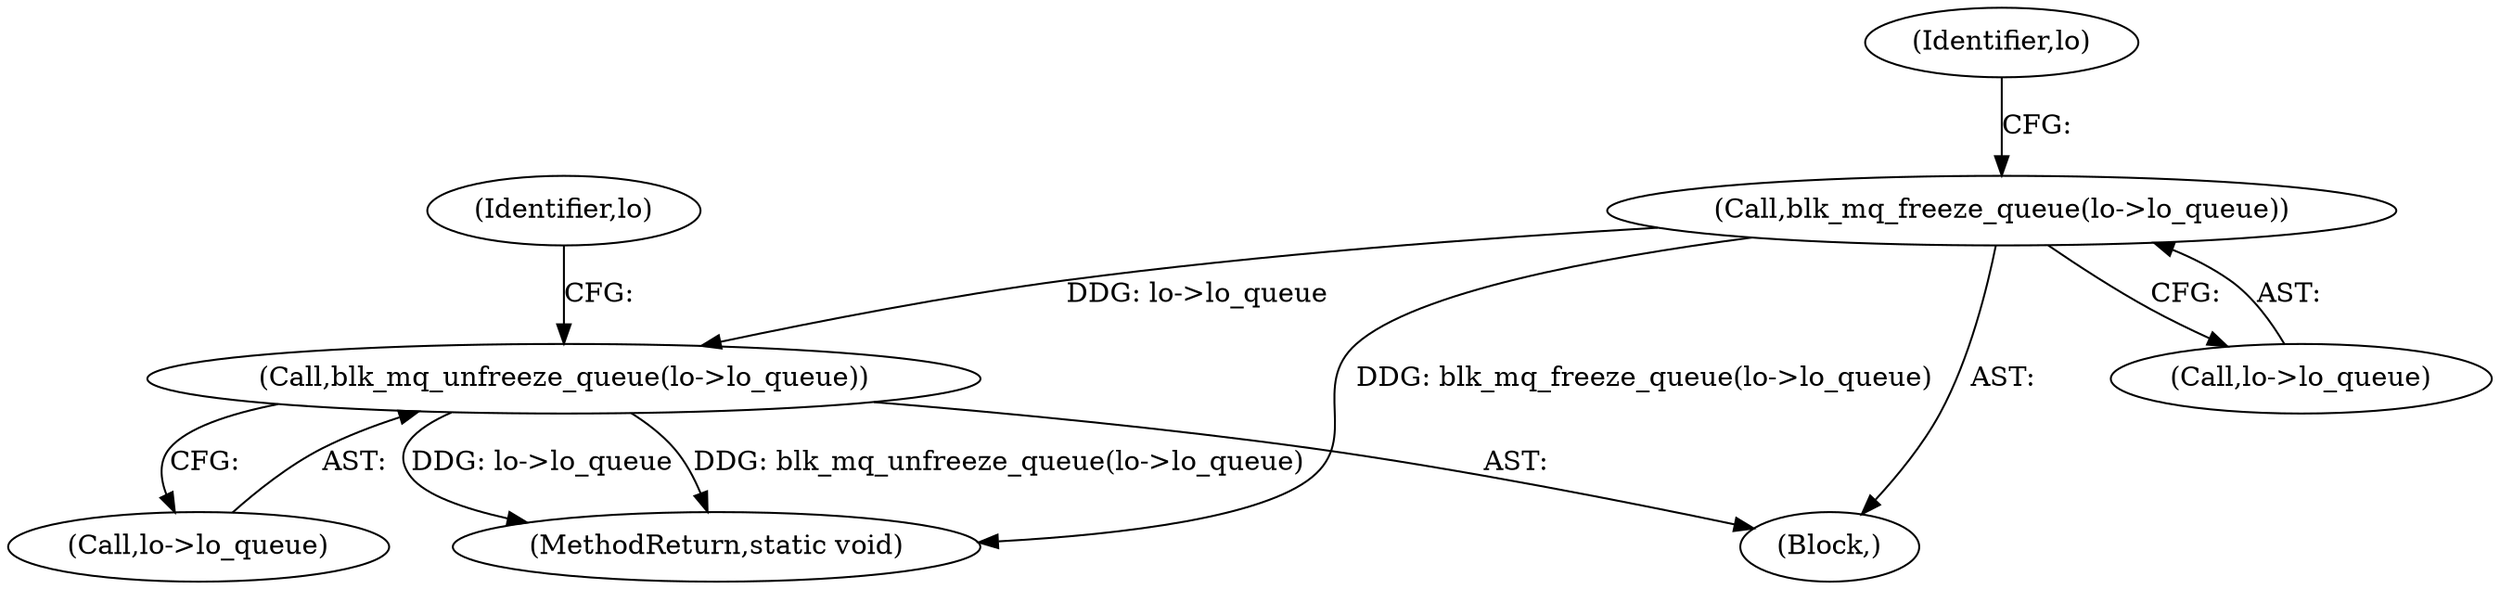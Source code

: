 digraph "0_linux_ae6650163c66a7eff1acd6eb8b0f752dcfa8eba5@API" {
"1000141" [label="(Call,blk_mq_freeze_queue(lo->lo_queue))"];
"1000145" [label="(Call,blk_mq_unfreeze_queue(lo->lo_queue))"];
"1000145" [label="(Call,blk_mq_unfreeze_queue(lo->lo_queue))"];
"1000147" [label="(Identifier,lo)"];
"1000152" [label="(Identifier,lo)"];
"1000146" [label="(Call,lo->lo_queue)"];
"1000154" [label="(MethodReturn,static void)"];
"1000140" [label="(Block,)"];
"1000142" [label="(Call,lo->lo_queue)"];
"1000141" [label="(Call,blk_mq_freeze_queue(lo->lo_queue))"];
"1000141" -> "1000140"  [label="AST: "];
"1000141" -> "1000142"  [label="CFG: "];
"1000142" -> "1000141"  [label="AST: "];
"1000147" -> "1000141"  [label="CFG: "];
"1000141" -> "1000154"  [label="DDG: blk_mq_freeze_queue(lo->lo_queue)"];
"1000141" -> "1000145"  [label="DDG: lo->lo_queue"];
"1000145" -> "1000140"  [label="AST: "];
"1000145" -> "1000146"  [label="CFG: "];
"1000146" -> "1000145"  [label="AST: "];
"1000152" -> "1000145"  [label="CFG: "];
"1000145" -> "1000154"  [label="DDG: lo->lo_queue"];
"1000145" -> "1000154"  [label="DDG: blk_mq_unfreeze_queue(lo->lo_queue)"];
}

